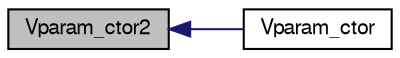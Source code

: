 digraph "Vparam_ctor2"
{
  edge [fontname="FreeSans",fontsize="10",labelfontname="FreeSans",labelfontsize="10"];
  node [fontname="FreeSans",fontsize="10",shape=record];
  rankdir="LR";
  Node1 [label="Vparam_ctor2",height=0.2,width=0.4,color="black", fillcolor="grey75", style="filled" fontcolor="black"];
  Node1 -> Node2 [dir="back",color="midnightblue",fontsize="10",style="solid",fontname="FreeSans"];
  Node2 [label="Vparam_ctor",height=0.2,width=0.4,color="black", fillcolor="white", style="filled",URL="$group___vparam.html#gae31cd98e2f963a6e1f2e7cfcb80e0b35",tooltip="Construct the object."];
}
